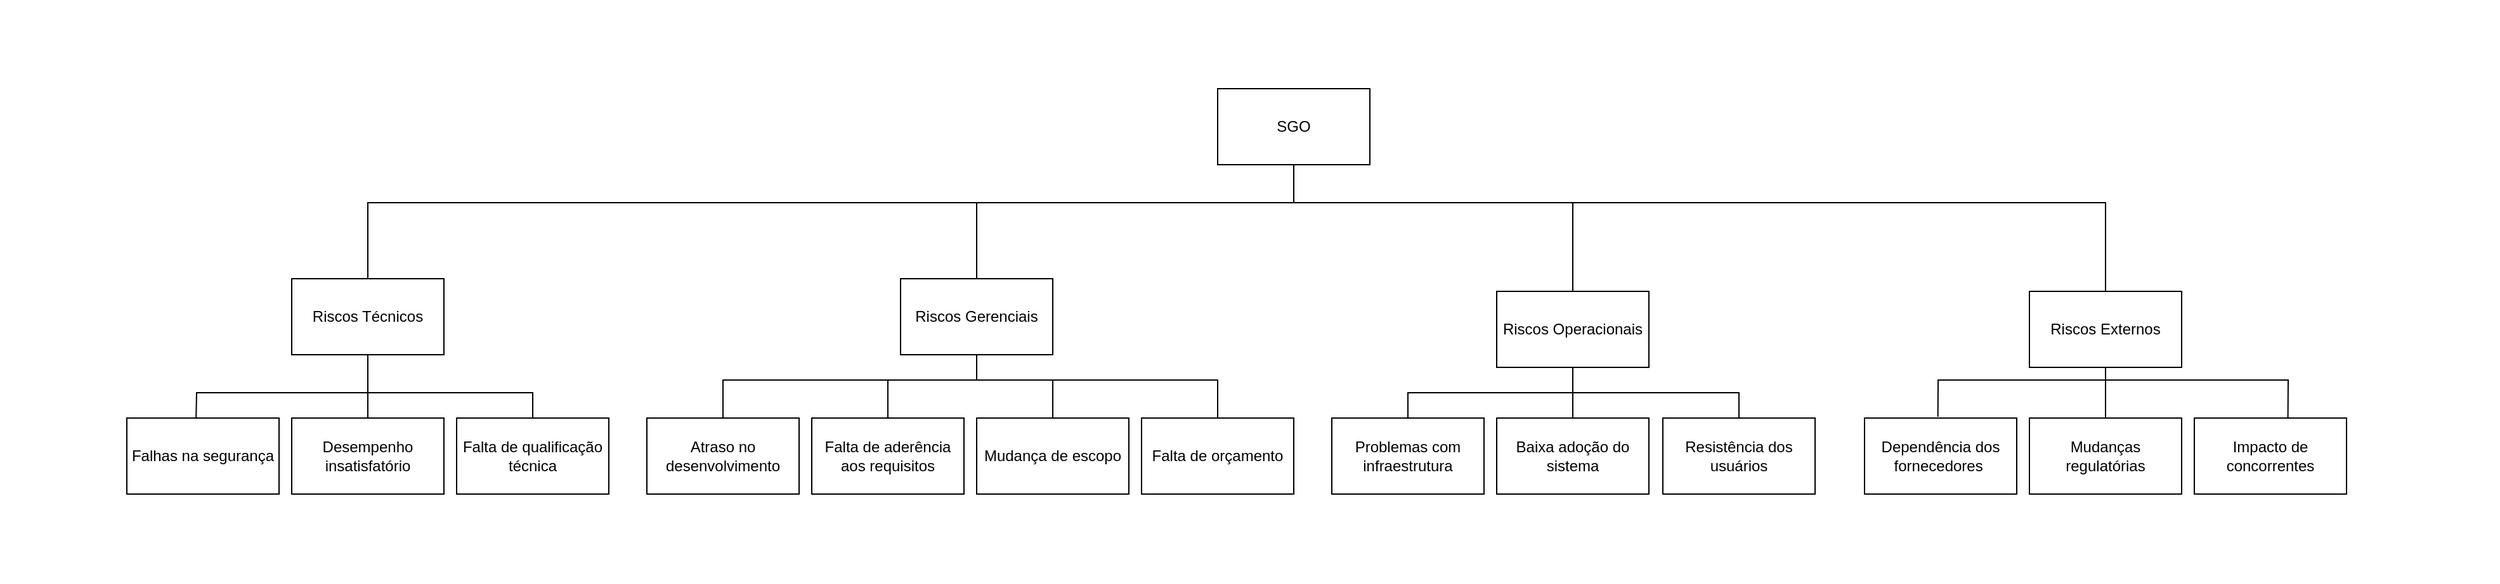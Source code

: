 <mxfile version="26.1.0">
  <diagram name="Página-1" id="9sEEn9N5R_cMetfQNZcI">
    <mxGraphModel dx="3033" dy="2326" grid="1" gridSize="10" guides="1" tooltips="1" connect="1" arrows="1" fold="1" page="1" pageScale="1" pageWidth="827" pageHeight="1169" math="0" shadow="0">
      <root>
        <mxCell id="0" />
        <mxCell id="1" parent="0" />
        <mxCell id="sFaRrDk6lTIpP3m7Wkrw-1" value="SGO" style="rounded=0;whiteSpace=wrap;html=1;" vertex="1" parent="1">
          <mxGeometry x="770" y="30" width="120" height="60" as="geometry" />
        </mxCell>
        <mxCell id="sFaRrDk6lTIpP3m7Wkrw-2" value="Riscos Técnicos" style="rounded=0;whiteSpace=wrap;html=1;" vertex="1" parent="1">
          <mxGeometry x="40" y="180" width="120" height="60" as="geometry" />
        </mxCell>
        <mxCell id="sFaRrDk6lTIpP3m7Wkrw-3" value="Riscos Gerenciais" style="rounded=0;whiteSpace=wrap;html=1;" vertex="1" parent="1">
          <mxGeometry x="520" y="180" width="120" height="60" as="geometry" />
        </mxCell>
        <mxCell id="sFaRrDk6lTIpP3m7Wkrw-4" value="Riscos Externos" style="rounded=0;whiteSpace=wrap;html=1;" vertex="1" parent="1">
          <mxGeometry x="1410" y="190" width="120" height="60" as="geometry" />
        </mxCell>
        <mxCell id="sFaRrDk6lTIpP3m7Wkrw-9" value="Falhas na segurança" style="rounded=0;whiteSpace=wrap;html=1;" vertex="1" parent="1">
          <mxGeometry x="-90" y="290" width="120" height="60" as="geometry" />
        </mxCell>
        <mxCell id="sFaRrDk6lTIpP3m7Wkrw-11" value="Desempenho insatisfatório" style="rounded=0;whiteSpace=wrap;html=1;" vertex="1" parent="1">
          <mxGeometry x="40" y="290" width="120" height="60" as="geometry" />
        </mxCell>
        <mxCell id="sFaRrDk6lTIpP3m7Wkrw-12" value="Atraso no desenvolvimento" style="rounded=0;whiteSpace=wrap;html=1;" vertex="1" parent="1">
          <mxGeometry x="320" y="290" width="120" height="60" as="geometry" />
        </mxCell>
        <mxCell id="sFaRrDk6lTIpP3m7Wkrw-13" value="Falta de aderência aos requisitos" style="rounded=0;whiteSpace=wrap;html=1;" vertex="1" parent="1">
          <mxGeometry x="450" y="290" width="120" height="60" as="geometry" />
        </mxCell>
        <mxCell id="sFaRrDk6lTIpP3m7Wkrw-14" value="Baixa adoção do sistema" style="rounded=0;whiteSpace=wrap;html=1;" vertex="1" parent="1">
          <mxGeometry x="990" y="290" width="120" height="60" as="geometry" />
        </mxCell>
        <mxCell id="sFaRrDk6lTIpP3m7Wkrw-15" value="Problemas com infraestrutura" style="rounded=0;whiteSpace=wrap;html=1;" vertex="1" parent="1">
          <mxGeometry x="860" y="290" width="120" height="60" as="geometry" />
        </mxCell>
        <mxCell id="sFaRrDk6lTIpP3m7Wkrw-16" value="Riscos Operacionais" style="rounded=0;whiteSpace=wrap;html=1;" vertex="1" parent="1">
          <mxGeometry x="990" y="190" width="120" height="60" as="geometry" />
        </mxCell>
        <mxCell id="sFaRrDk6lTIpP3m7Wkrw-17" value="Falta de qualificação técnica" style="rounded=0;whiteSpace=wrap;html=1;" vertex="1" parent="1">
          <mxGeometry x="170" y="290" width="120" height="60" as="geometry" />
        </mxCell>
        <mxCell id="sFaRrDk6lTIpP3m7Wkrw-18" value="Mudança de escopo" style="rounded=0;whiteSpace=wrap;html=1;" vertex="1" parent="1">
          <mxGeometry x="580" y="290" width="120" height="60" as="geometry" />
        </mxCell>
        <mxCell id="sFaRrDk6lTIpP3m7Wkrw-19" value="Falta de orçamento" style="rounded=0;whiteSpace=wrap;html=1;" vertex="1" parent="1">
          <mxGeometry x="710" y="290" width="120" height="60" as="geometry" />
        </mxCell>
        <mxCell id="sFaRrDk6lTIpP3m7Wkrw-20" value="Resistência dos usuários" style="rounded=0;whiteSpace=wrap;html=1;" vertex="1" parent="1">
          <mxGeometry x="1121" y="290" width="120" height="60" as="geometry" />
        </mxCell>
        <mxCell id="sFaRrDk6lTIpP3m7Wkrw-21" value="Dependência dos fornecedores&amp;nbsp;" style="rounded=0;whiteSpace=wrap;html=1;" vertex="1" parent="1">
          <mxGeometry x="1280" y="290" width="120" height="60" as="geometry" />
        </mxCell>
        <mxCell id="sFaRrDk6lTIpP3m7Wkrw-22" value="Mudanças regulatórias" style="rounded=0;whiteSpace=wrap;html=1;" vertex="1" parent="1">
          <mxGeometry x="1410" y="290" width="120" height="60" as="geometry" />
        </mxCell>
        <mxCell id="sFaRrDk6lTIpP3m7Wkrw-23" value="Impacto de concorrentes" style="rounded=0;whiteSpace=wrap;html=1;" vertex="1" parent="1">
          <mxGeometry x="1540" y="290" width="120" height="60" as="geometry" />
        </mxCell>
        <mxCell id="sFaRrDk6lTIpP3m7Wkrw-24" value="" style="endArrow=none;html=1;rounded=0;exitX=0.5;exitY=0;exitDx=0;exitDy=0;entryX=0.5;entryY=1;entryDx=0;entryDy=0;" edge="1" parent="1" source="sFaRrDk6lTIpP3m7Wkrw-22" target="sFaRrDk6lTIpP3m7Wkrw-4">
          <mxGeometry width="50" height="50" relative="1" as="geometry">
            <mxPoint x="1430" y="300" as="sourcePoint" />
            <mxPoint x="1480" y="250" as="targetPoint" />
          </mxGeometry>
        </mxCell>
        <mxCell id="sFaRrDk6lTIpP3m7Wkrw-25" value="" style="endArrow=none;html=1;rounded=0;exitX=0.482;exitY=-0.017;exitDx=0;exitDy=0;exitPerimeter=0;" edge="1" parent="1" source="sFaRrDk6lTIpP3m7Wkrw-21">
          <mxGeometry width="50" height="50" relative="1" as="geometry">
            <mxPoint x="1420" y="300" as="sourcePoint" />
            <mxPoint x="1470" y="250" as="targetPoint" />
            <Array as="points">
              <mxPoint x="1338" y="260" />
              <mxPoint x="1470" y="260" />
            </Array>
          </mxGeometry>
        </mxCell>
        <mxCell id="sFaRrDk6lTIpP3m7Wkrw-26" value="" style="endArrow=none;html=1;rounded=0;exitX=0.615;exitY=0.003;exitDx=0;exitDy=0;exitPerimeter=0;" edge="1" parent="1" source="sFaRrDk6lTIpP3m7Wkrw-23">
          <mxGeometry width="50" height="50" relative="1" as="geometry">
            <mxPoint x="1420" y="300" as="sourcePoint" />
            <mxPoint x="1470" y="250" as="targetPoint" />
            <Array as="points">
              <mxPoint x="1614" y="260" />
              <mxPoint x="1470" y="260" />
            </Array>
          </mxGeometry>
        </mxCell>
        <mxCell id="sFaRrDk6lTIpP3m7Wkrw-27" value="" style="endArrow=none;html=1;rounded=0;exitX=0.5;exitY=0;exitDx=0;exitDy=0;" edge="1" parent="1" source="sFaRrDk6lTIpP3m7Wkrw-14">
          <mxGeometry width="50" height="50" relative="1" as="geometry">
            <mxPoint x="1000" y="300" as="sourcePoint" />
            <mxPoint x="1050" y="250" as="targetPoint" />
          </mxGeometry>
        </mxCell>
        <mxCell id="sFaRrDk6lTIpP3m7Wkrw-28" value="" style="endArrow=none;html=1;rounded=0;exitX=0.5;exitY=0;exitDx=0;exitDy=0;" edge="1" parent="1" source="sFaRrDk6lTIpP3m7Wkrw-15">
          <mxGeometry width="50" height="50" relative="1" as="geometry">
            <mxPoint x="1000" y="300" as="sourcePoint" />
            <mxPoint x="1050" y="250" as="targetPoint" />
            <Array as="points">
              <mxPoint x="920" y="270" />
              <mxPoint x="1050" y="270" />
            </Array>
          </mxGeometry>
        </mxCell>
        <mxCell id="sFaRrDk6lTIpP3m7Wkrw-29" value="" style="endArrow=none;html=1;rounded=0;exitX=0.5;exitY=0;exitDx=0;exitDy=0;" edge="1" parent="1" source="sFaRrDk6lTIpP3m7Wkrw-20">
          <mxGeometry width="50" height="50" relative="1" as="geometry">
            <mxPoint x="1000" y="300" as="sourcePoint" />
            <mxPoint x="1050" y="250" as="targetPoint" />
            <Array as="points">
              <mxPoint x="1181" y="270" />
              <mxPoint x="1050" y="270" />
            </Array>
          </mxGeometry>
        </mxCell>
        <mxCell id="sFaRrDk6lTIpP3m7Wkrw-30" value="" style="endArrow=none;html=1;rounded=0;exitX=0.5;exitY=0;exitDx=0;exitDy=0;" edge="1" parent="1" source="sFaRrDk6lTIpP3m7Wkrw-13">
          <mxGeometry width="50" height="50" relative="1" as="geometry">
            <mxPoint x="530" y="290" as="sourcePoint" />
            <mxPoint x="580" y="240" as="targetPoint" />
            <Array as="points">
              <mxPoint x="510" y="260" />
              <mxPoint x="580" y="260" />
            </Array>
          </mxGeometry>
        </mxCell>
        <mxCell id="sFaRrDk6lTIpP3m7Wkrw-31" value="" style="endArrow=none;html=1;rounded=0;" edge="1" parent="1">
          <mxGeometry width="50" height="50" relative="1" as="geometry">
            <mxPoint x="380" y="290" as="sourcePoint" />
            <mxPoint x="580" y="240" as="targetPoint" />
            <Array as="points">
              <mxPoint x="380" y="270" />
              <mxPoint x="380" y="260" />
              <mxPoint x="580" y="260" />
            </Array>
          </mxGeometry>
        </mxCell>
        <mxCell id="sFaRrDk6lTIpP3m7Wkrw-32" value="" style="endArrow=none;html=1;rounded=0;exitX=0.5;exitY=0;exitDx=0;exitDy=0;" edge="1" parent="1" source="sFaRrDk6lTIpP3m7Wkrw-18">
          <mxGeometry width="50" height="50" relative="1" as="geometry">
            <mxPoint x="530" y="290" as="sourcePoint" />
            <mxPoint x="580" y="240" as="targetPoint" />
            <Array as="points">
              <mxPoint x="640" y="260" />
              <mxPoint x="580" y="260" />
            </Array>
          </mxGeometry>
        </mxCell>
        <mxCell id="sFaRrDk6lTIpP3m7Wkrw-33" value="" style="endArrow=none;html=1;rounded=0;exitX=0.5;exitY=0;exitDx=0;exitDy=0;" edge="1" parent="1" source="sFaRrDk6lTIpP3m7Wkrw-19">
          <mxGeometry width="50" height="50" relative="1" as="geometry">
            <mxPoint x="530" y="290" as="sourcePoint" />
            <mxPoint x="580" y="240" as="targetPoint" />
            <Array as="points">
              <mxPoint x="770" y="260" />
              <mxPoint x="580" y="260" />
            </Array>
          </mxGeometry>
        </mxCell>
        <mxCell id="sFaRrDk6lTIpP3m7Wkrw-34" value="" style="endArrow=none;html=1;rounded=0;exitX=0.5;exitY=0;exitDx=0;exitDy=0;" edge="1" parent="1" source="sFaRrDk6lTIpP3m7Wkrw-11">
          <mxGeometry width="50" height="50" relative="1" as="geometry">
            <mxPoint x="50" y="290" as="sourcePoint" />
            <mxPoint x="100" y="240" as="targetPoint" />
          </mxGeometry>
        </mxCell>
        <mxCell id="sFaRrDk6lTIpP3m7Wkrw-35" value="" style="endArrow=none;html=1;rounded=0;exitX=0.455;exitY=0.011;exitDx=0;exitDy=0;exitPerimeter=0;" edge="1" parent="1" source="sFaRrDk6lTIpP3m7Wkrw-9">
          <mxGeometry width="50" height="50" relative="1" as="geometry">
            <mxPoint x="50" y="290" as="sourcePoint" />
            <mxPoint x="100" y="240" as="targetPoint" />
            <Array as="points">
              <mxPoint x="-35" y="270" />
              <mxPoint x="100" y="270" />
            </Array>
          </mxGeometry>
        </mxCell>
        <mxCell id="sFaRrDk6lTIpP3m7Wkrw-36" value="" style="endArrow=none;html=1;rounded=0;exitX=0.5;exitY=0;exitDx=0;exitDy=0;" edge="1" parent="1" source="sFaRrDk6lTIpP3m7Wkrw-17">
          <mxGeometry width="50" height="50" relative="1" as="geometry">
            <mxPoint x="50" y="290" as="sourcePoint" />
            <mxPoint x="100" y="240" as="targetPoint" />
            <Array as="points">
              <mxPoint x="230" y="270" />
              <mxPoint x="100" y="270" />
            </Array>
          </mxGeometry>
        </mxCell>
        <mxCell id="sFaRrDk6lTIpP3m7Wkrw-37" value="" style="endArrow=none;html=1;rounded=0;exitX=0.5;exitY=0;exitDx=0;exitDy=0;" edge="1" parent="1" source="sFaRrDk6lTIpP3m7Wkrw-2">
          <mxGeometry width="50" height="50" relative="1" as="geometry">
            <mxPoint x="780" y="140" as="sourcePoint" />
            <mxPoint x="830" y="90" as="targetPoint" />
            <Array as="points">
              <mxPoint x="100" y="120" />
              <mxPoint x="830" y="120" />
            </Array>
          </mxGeometry>
        </mxCell>
        <mxCell id="sFaRrDk6lTIpP3m7Wkrw-38" value="" style="endArrow=none;html=1;rounded=0;exitX=0.5;exitY=0;exitDx=0;exitDy=0;" edge="1" parent="1" source="sFaRrDk6lTIpP3m7Wkrw-3">
          <mxGeometry width="50" height="50" relative="1" as="geometry">
            <mxPoint x="780" y="140" as="sourcePoint" />
            <mxPoint x="830" y="90" as="targetPoint" />
            <Array as="points">
              <mxPoint x="580" y="120" />
              <mxPoint x="830" y="120" />
            </Array>
          </mxGeometry>
        </mxCell>
        <mxCell id="sFaRrDk6lTIpP3m7Wkrw-39" value="" style="endArrow=none;html=1;rounded=0;exitX=0.5;exitY=0;exitDx=0;exitDy=0;" edge="1" parent="1" source="sFaRrDk6lTIpP3m7Wkrw-16">
          <mxGeometry width="50" height="50" relative="1" as="geometry">
            <mxPoint x="780" y="140" as="sourcePoint" />
            <mxPoint x="830" y="90" as="targetPoint" />
            <Array as="points">
              <mxPoint x="1050" y="120" />
              <mxPoint x="830" y="120" />
            </Array>
          </mxGeometry>
        </mxCell>
        <mxCell id="sFaRrDk6lTIpP3m7Wkrw-40" value="" style="endArrow=none;html=1;rounded=0;exitX=0.5;exitY=0;exitDx=0;exitDy=0;" edge="1" parent="1" source="sFaRrDk6lTIpP3m7Wkrw-4">
          <mxGeometry width="50" height="50" relative="1" as="geometry">
            <mxPoint x="780" y="140" as="sourcePoint" />
            <mxPoint x="830" y="90" as="targetPoint" />
            <Array as="points">
              <mxPoint x="1470" y="120" />
              <mxPoint x="830" y="120" />
            </Array>
          </mxGeometry>
        </mxCell>
        <mxCell id="sFaRrDk6lTIpP3m7Wkrw-41" value="&lt;font style=&quot;color: rgb(255, 255, 255);&quot;&gt;List Item&lt;/font&gt;" style="text;strokeColor=none;fillColor=none;align=left;verticalAlign=middle;spacingLeft=4;spacingRight=4;overflow=hidden;points=[[0,0.5],[1,0.5]];portConstraint=eastwest;rotatable=0;whiteSpace=wrap;html=1;" vertex="1" parent="1">
          <mxGeometry x="-190" y="205" width="80" height="30" as="geometry" />
        </mxCell>
        <mxCell id="sFaRrDk6lTIpP3m7Wkrw-42" value="&lt;font style=&quot;color: rgb(255, 255, 255);&quot;&gt;List Item&lt;/font&gt;" style="text;strokeColor=none;fillColor=none;align=left;verticalAlign=middle;spacingLeft=4;spacingRight=4;overflow=hidden;points=[[0,0.5],[1,0.5]];portConstraint=eastwest;rotatable=0;whiteSpace=wrap;html=1;" vertex="1" parent="1">
          <mxGeometry x="770" y="390" width="80" height="30" as="geometry" />
        </mxCell>
        <mxCell id="sFaRrDk6lTIpP3m7Wkrw-43" value="&lt;font style=&quot;color: rgb(255, 255, 255);&quot;&gt;List Item&lt;/font&gt;" style="text;strokeColor=none;fillColor=none;align=left;verticalAlign=middle;spacingLeft=4;spacingRight=4;overflow=hidden;points=[[0,0.5],[1,0.5]];portConstraint=eastwest;rotatable=0;whiteSpace=wrap;html=1;" vertex="1" parent="1">
          <mxGeometry x="790" y="-40" width="80" height="30" as="geometry" />
        </mxCell>
        <mxCell id="sFaRrDk6lTIpP3m7Wkrw-44" value="&lt;font style=&quot;color: rgb(255, 255, 255);&quot;&gt;List Item&lt;/font&gt;" style="text;strokeColor=none;fillColor=none;align=left;verticalAlign=middle;spacingLeft=4;spacingRight=4;overflow=hidden;points=[[0,0.5],[1,0.5]];portConstraint=eastwest;rotatable=0;whiteSpace=wrap;html=1;" vertex="1" parent="1">
          <mxGeometry x="1700" y="305" width="80" height="30" as="geometry" />
        </mxCell>
      </root>
    </mxGraphModel>
  </diagram>
</mxfile>
